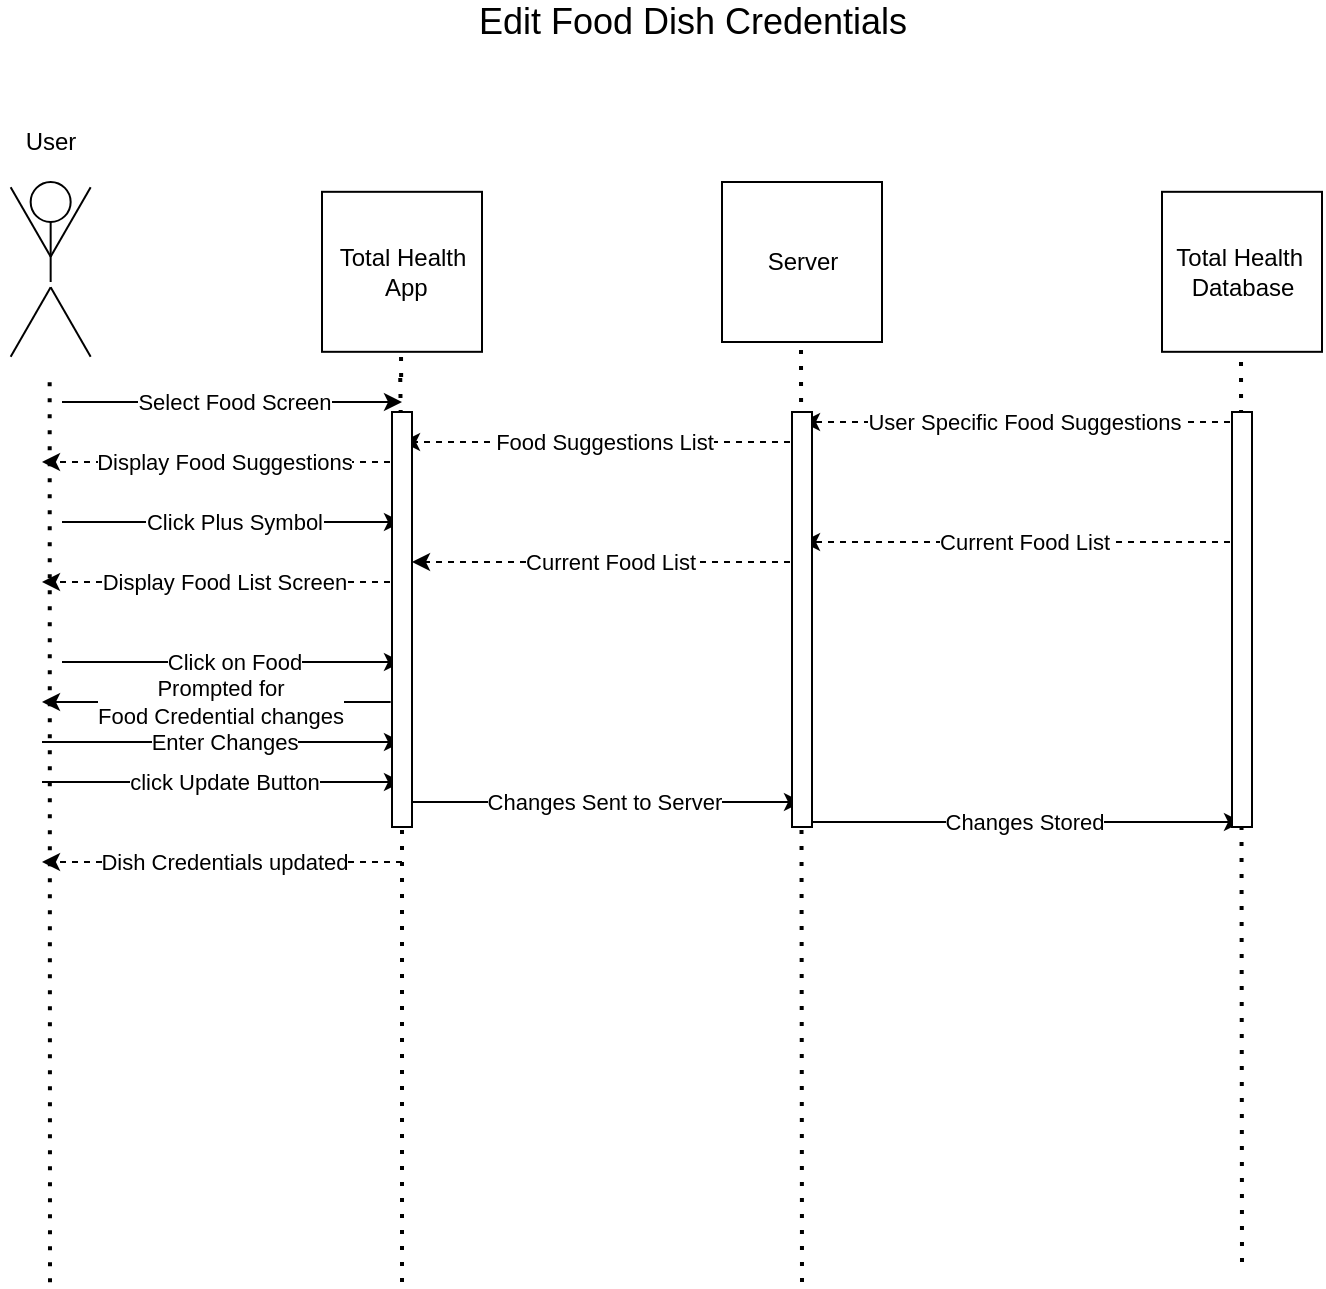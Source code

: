 <mxfile version="15.8.7" type="device"><diagram id="kgpKYQtTHZ0yAKxKKP6v" name="Page-1"><mxGraphModel dx="1102" dy="1025" grid="1" gridSize="10" guides="1" tooltips="1" connect="1" arrows="1" fold="1" page="1" pageScale="1" pageWidth="850" pageHeight="1100" math="0" shadow="0"><root><mxCell id="0"/><mxCell id="1" parent="0"/><mxCell id="N5KUABd3b0I9u3ZlMAbT-1" value="" style="group" vertex="1" connectable="0" parent="1"><mxGeometry x="80.0" y="150" width="48.66" height="89.821" as="geometry"/></mxCell><mxCell id="N5KUABd3b0I9u3ZlMAbT-2" value="" style="ellipse;whiteSpace=wrap;html=1;aspect=fixed;fillColor=none;" vertex="1" parent="N5KUABd3b0I9u3ZlMAbT-1"><mxGeometry x="14.33" width="20" height="20" as="geometry"/></mxCell><mxCell id="N5KUABd3b0I9u3ZlMAbT-3" value="" style="line;strokeWidth=1;direction=south;html=1;fillColor=none;" vertex="1" parent="N5KUABd3b0I9u3ZlMAbT-1"><mxGeometry x="19.33" y="20" width="10" height="30" as="geometry"/></mxCell><mxCell id="N5KUABd3b0I9u3ZlMAbT-4" value="" style="line;strokeWidth=1;direction=south;html=1;fillColor=none;rotation=30;" vertex="1" parent="N5KUABd3b0I9u3ZlMAbT-1"><mxGeometry x="9.33" y="50" width="10" height="40" as="geometry"/></mxCell><mxCell id="N5KUABd3b0I9u3ZlMAbT-5" value="" style="line;strokeWidth=1;direction=south;html=1;fillColor=none;rotation=-30;" vertex="1" parent="N5KUABd3b0I9u3ZlMAbT-1"><mxGeometry x="29.33" y="50" width="10" height="40" as="geometry"/></mxCell><mxCell id="N5KUABd3b0I9u3ZlMAbT-6" value="" style="line;strokeWidth=1;direction=south;html=1;fillColor=none;rotation=-150;" vertex="1" parent="N5KUABd3b0I9u3ZlMAbT-1"><mxGeometry x="29.33" y="-0.001" width="10" height="40" as="geometry"/></mxCell><mxCell id="N5KUABd3b0I9u3ZlMAbT-7" value="" style="line;strokeWidth=1;direction=south;html=1;fillColor=none;rotation=-210;" vertex="1" parent="N5KUABd3b0I9u3ZlMAbT-1"><mxGeometry x="9.33" y="-0.001" width="10" height="40" as="geometry"/></mxCell><mxCell id="N5KUABd3b0I9u3ZlMAbT-8" value="" style="whiteSpace=wrap;html=1;aspect=fixed;strokeWidth=1;fillColor=none;" vertex="1" parent="1"><mxGeometry x="240" y="154.91" width="80" height="80" as="geometry"/></mxCell><mxCell id="N5KUABd3b0I9u3ZlMAbT-9" value="" style="whiteSpace=wrap;html=1;aspect=fixed;strokeWidth=1;fillColor=none;" vertex="1" parent="1"><mxGeometry x="440" y="150" width="80" height="80" as="geometry"/></mxCell><mxCell id="N5KUABd3b0I9u3ZlMAbT-10" value="" style="whiteSpace=wrap;html=1;aspect=fixed;strokeWidth=1;fillColor=none;" vertex="1" parent="1"><mxGeometry x="660" y="154.91" width="80" height="80" as="geometry"/></mxCell><mxCell id="N5KUABd3b0I9u3ZlMAbT-11" value="" style="endArrow=none;dashed=1;html=1;dashPattern=1 3;strokeWidth=2;rounded=0;startArrow=none;" edge="1" parent="1"><mxGeometry width="50" height="50" relative="1" as="geometry"><mxPoint x="104" y="700.18" as="sourcePoint"/><mxPoint x="103.83" y="250.0" as="targetPoint"/></mxGeometry></mxCell><mxCell id="N5KUABd3b0I9u3ZlMAbT-12" value="" style="endArrow=none;dashed=1;html=1;dashPattern=1 3;strokeWidth=2;rounded=0;startArrow=none;" edge="1" parent="1"><mxGeometry width="50" height="50" relative="1" as="geometry"><mxPoint x="279.579" y="247.5" as="sourcePoint"/><mxPoint x="279.5" y="234.91" as="targetPoint"/></mxGeometry></mxCell><mxCell id="N5KUABd3b0I9u3ZlMAbT-13" value="" style="endArrow=none;dashed=1;html=1;dashPattern=1 3;strokeWidth=2;rounded=0;startArrow=none;" edge="1" parent="1"><mxGeometry width="50" height="50" relative="1" as="geometry"><mxPoint x="480" y="700" as="sourcePoint"/><mxPoint x="479.5" y="230" as="targetPoint"/></mxGeometry></mxCell><mxCell id="N5KUABd3b0I9u3ZlMAbT-14" value="" style="endArrow=none;dashed=1;html=1;dashPattern=1 3;strokeWidth=2;rounded=0;startArrow=none;" edge="1" parent="1"><mxGeometry width="50" height="50" relative="1" as="geometry"><mxPoint x="700" y="690" as="sourcePoint"/><mxPoint x="699.5" y="234.91" as="targetPoint"/></mxGeometry></mxCell><mxCell id="N5KUABd3b0I9u3ZlMAbT-15" value="Total Health&lt;br&gt;&amp;nbsp;App" style="text;html=1;resizable=0;autosize=1;align=center;verticalAlign=middle;points=[];fillColor=none;strokeColor=none;rounded=0;" vertex="1" parent="1"><mxGeometry x="240" y="179.91" width="80" height="30" as="geometry"/></mxCell><mxCell id="N5KUABd3b0I9u3ZlMAbT-16" value="Server" style="text;html=1;resizable=0;autosize=1;align=center;verticalAlign=middle;points=[];fillColor=none;strokeColor=none;rounded=0;" vertex="1" parent="1"><mxGeometry x="455" y="180" width="50" height="20" as="geometry"/></mxCell><mxCell id="N5KUABd3b0I9u3ZlMAbT-17" value="Total Health&amp;nbsp;&lt;br&gt;Database" style="text;html=1;resizable=0;autosize=1;align=center;verticalAlign=middle;points=[];fillColor=none;strokeColor=none;rounded=0;" vertex="1" parent="1"><mxGeometry x="660" y="179.91" width="80" height="30" as="geometry"/></mxCell><mxCell id="N5KUABd3b0I9u3ZlMAbT-18" value="User" style="text;html=1;resizable=0;autosize=1;align=center;verticalAlign=middle;points=[];fillColor=none;strokeColor=none;rounded=0;" vertex="1" parent="1"><mxGeometry x="84.33" y="120" width="40" height="20" as="geometry"/></mxCell><mxCell id="N5KUABd3b0I9u3ZlMAbT-19" value="" style="endArrow=classic;html=1;rounded=0;" edge="1" parent="1"><mxGeometry relative="1" as="geometry"><mxPoint x="110" y="260" as="sourcePoint"/><mxPoint x="280" y="260" as="targetPoint"/></mxGeometry></mxCell><mxCell id="N5KUABd3b0I9u3ZlMAbT-20" value="Select Food Screen" style="edgeLabel;resizable=0;html=1;align=center;verticalAlign=middle;strokeWidth=1;fillColor=none;" connectable="0" vertex="1" parent="N5KUABd3b0I9u3ZlMAbT-19"><mxGeometry relative="1" as="geometry"><mxPoint x="1" as="offset"/></mxGeometry></mxCell><mxCell id="N5KUABd3b0I9u3ZlMAbT-21" value="" style="endArrow=classic;html=1;rounded=0;dashed=1;" edge="1" parent="1"><mxGeometry relative="1" as="geometry"><mxPoint x="280" y="290" as="sourcePoint"/><mxPoint x="100" y="290" as="targetPoint"/></mxGeometry></mxCell><mxCell id="N5KUABd3b0I9u3ZlMAbT-22" value="Display Food Suggestions" style="edgeLabel;resizable=0;html=1;align=center;verticalAlign=middle;strokeWidth=1;fillColor=none;" connectable="0" vertex="1" parent="N5KUABd3b0I9u3ZlMAbT-21"><mxGeometry relative="1" as="geometry"><mxPoint x="1" as="offset"/></mxGeometry></mxCell><mxCell id="N5KUABd3b0I9u3ZlMAbT-23" value="" style="endArrow=none;dashed=1;html=1;dashPattern=1 3;strokeWidth=2;rounded=0;startArrow=none;" edge="1" parent="1" source="N5KUABd3b0I9u3ZlMAbT-58"><mxGeometry width="50" height="50" relative="1" as="geometry"><mxPoint x="280" y="700" as="sourcePoint"/><mxPoint x="280" y="290" as="targetPoint"/></mxGeometry></mxCell><mxCell id="N5KUABd3b0I9u3ZlMAbT-24" value="" style="endArrow=none;dashed=1;html=1;dashPattern=1 3;strokeWidth=2;rounded=0;startArrow=none;" edge="1" parent="1"><mxGeometry width="50" height="50" relative="1" as="geometry"><mxPoint x="279.672" y="290" as="sourcePoint"/><mxPoint x="279.115" y="247.5" as="targetPoint"/></mxGeometry></mxCell><mxCell id="N5KUABd3b0I9u3ZlMAbT-25" value="&lt;font style=&quot;font-size: 18px&quot;&gt;Edit Food Dish Credentials&lt;/font&gt;" style="text;html=1;resizable=0;autosize=1;align=center;verticalAlign=middle;points=[];fillColor=none;strokeColor=none;rounded=0;" vertex="1" parent="1"><mxGeometry x="310" y="60" width="230" height="20" as="geometry"/></mxCell><mxCell id="N5KUABd3b0I9u3ZlMAbT-26" value="" style="endArrow=classic;html=1;rounded=0;" edge="1" parent="1"><mxGeometry relative="1" as="geometry"><mxPoint x="110" y="320" as="sourcePoint"/><mxPoint x="280" y="320" as="targetPoint"/></mxGeometry></mxCell><mxCell id="N5KUABd3b0I9u3ZlMAbT-27" value="Click Plus Symbol" style="edgeLabel;resizable=0;html=1;align=center;verticalAlign=middle;strokeWidth=1;fillColor=none;" connectable="0" vertex="1" parent="N5KUABd3b0I9u3ZlMAbT-26"><mxGeometry relative="1" as="geometry"><mxPoint x="1" as="offset"/></mxGeometry></mxCell><mxCell id="N5KUABd3b0I9u3ZlMAbT-28" value="" style="endArrow=classic;html=1;rounded=0;dashed=1;" edge="1" parent="1"><mxGeometry relative="1" as="geometry"><mxPoint x="280" y="350" as="sourcePoint"/><mxPoint x="100" y="350" as="targetPoint"/></mxGeometry></mxCell><mxCell id="N5KUABd3b0I9u3ZlMAbT-29" value="Display Food List Screen" style="edgeLabel;resizable=0;html=1;align=center;verticalAlign=middle;strokeWidth=1;fillColor=none;" connectable="0" vertex="1" parent="N5KUABd3b0I9u3ZlMAbT-28"><mxGeometry relative="1" as="geometry"><mxPoint x="1" as="offset"/></mxGeometry></mxCell><mxCell id="N5KUABd3b0I9u3ZlMAbT-30" value="" style="endArrow=classic;html=1;rounded=0;" edge="1" parent="1"><mxGeometry relative="1" as="geometry"><mxPoint x="110" y="390" as="sourcePoint"/><mxPoint x="280" y="390" as="targetPoint"/></mxGeometry></mxCell><mxCell id="N5KUABd3b0I9u3ZlMAbT-31" value="Click on Food" style="edgeLabel;resizable=0;html=1;align=center;verticalAlign=middle;strokeWidth=1;fillColor=none;" connectable="0" vertex="1" parent="N5KUABd3b0I9u3ZlMAbT-30"><mxGeometry relative="1" as="geometry"><mxPoint x="1" as="offset"/></mxGeometry></mxCell><mxCell id="N5KUABd3b0I9u3ZlMAbT-32" value="" style="endArrow=classic;html=1;rounded=0;dashed=1;" edge="1" parent="1"><mxGeometry relative="1" as="geometry"><mxPoint x="700" y="270" as="sourcePoint"/><mxPoint x="480" y="270" as="targetPoint"/></mxGeometry></mxCell><mxCell id="N5KUABd3b0I9u3ZlMAbT-33" value="User Specific Food Suggestions" style="edgeLabel;resizable=0;html=1;align=center;verticalAlign=middle;strokeWidth=1;fillColor=none;" connectable="0" vertex="1" parent="N5KUABd3b0I9u3ZlMAbT-32"><mxGeometry relative="1" as="geometry"><mxPoint x="1" as="offset"/></mxGeometry></mxCell><mxCell id="N5KUABd3b0I9u3ZlMAbT-34" value="" style="endArrow=classic;html=1;rounded=0;dashed=1;" edge="1" parent="1"><mxGeometry relative="1" as="geometry"><mxPoint x="480" y="280" as="sourcePoint"/><mxPoint x="280" y="280" as="targetPoint"/></mxGeometry></mxCell><mxCell id="N5KUABd3b0I9u3ZlMAbT-35" value="Food Suggestions List" style="edgeLabel;resizable=0;html=1;align=center;verticalAlign=middle;strokeWidth=1;fillColor=none;" connectable="0" vertex="1" parent="N5KUABd3b0I9u3ZlMAbT-34"><mxGeometry relative="1" as="geometry"><mxPoint x="1" as="offset"/></mxGeometry></mxCell><mxCell id="N5KUABd3b0I9u3ZlMAbT-36" value="" style="endArrow=classic;html=1;rounded=0;dashed=1;" edge="1" parent="1"><mxGeometry relative="1" as="geometry"><mxPoint x="700" y="330" as="sourcePoint"/><mxPoint x="480" y="330" as="targetPoint"/></mxGeometry></mxCell><mxCell id="N5KUABd3b0I9u3ZlMAbT-37" value="Current Food List" style="edgeLabel;resizable=0;html=1;align=center;verticalAlign=middle;strokeWidth=1;fillColor=none;" connectable="0" vertex="1" parent="N5KUABd3b0I9u3ZlMAbT-36"><mxGeometry relative="1" as="geometry"><mxPoint x="1" as="offset"/></mxGeometry></mxCell><mxCell id="N5KUABd3b0I9u3ZlMAbT-38" value="" style="endArrow=classic;html=1;rounded=0;dashed=1;" edge="1" parent="1"><mxGeometry relative="1" as="geometry"><mxPoint x="480" y="340" as="sourcePoint"/><mxPoint x="285" y="340" as="targetPoint"/></mxGeometry></mxCell><mxCell id="N5KUABd3b0I9u3ZlMAbT-39" value="Current Food List" style="edgeLabel;resizable=0;html=1;align=center;verticalAlign=middle;strokeWidth=1;fillColor=none;" connectable="0" vertex="1" parent="N5KUABd3b0I9u3ZlMAbT-38"><mxGeometry relative="1" as="geometry"><mxPoint x="1" as="offset"/></mxGeometry></mxCell><mxCell id="N5KUABd3b0I9u3ZlMAbT-42" value="" style="endArrow=classic;html=1;rounded=0;" edge="1" parent="1"><mxGeometry relative="1" as="geometry"><mxPoint x="274.33" y="410" as="sourcePoint"/><mxPoint x="100" y="410" as="targetPoint"/></mxGeometry></mxCell><mxCell id="N5KUABd3b0I9u3ZlMAbT-43" value="Prompted for &lt;br&gt;Food Credential changes" style="edgeLabel;resizable=0;html=1;align=center;verticalAlign=middle;strokeWidth=1;fillColor=none;" connectable="0" vertex="1" parent="N5KUABd3b0I9u3ZlMAbT-42"><mxGeometry relative="1" as="geometry"><mxPoint x="1" as="offset"/></mxGeometry></mxCell><mxCell id="N5KUABd3b0I9u3ZlMAbT-44" value="" style="endArrow=classic;html=1;rounded=0;" edge="1" parent="1"><mxGeometry relative="1" as="geometry"><mxPoint x="100" y="430" as="sourcePoint"/><mxPoint x="280" y="430" as="targetPoint"/></mxGeometry></mxCell><mxCell id="N5KUABd3b0I9u3ZlMAbT-45" value="Enter Changes" style="edgeLabel;resizable=0;html=1;align=center;verticalAlign=middle;strokeWidth=1;fillColor=none;" connectable="0" vertex="1" parent="N5KUABd3b0I9u3ZlMAbT-44"><mxGeometry relative="1" as="geometry"><mxPoint x="1" as="offset"/></mxGeometry></mxCell><mxCell id="N5KUABd3b0I9u3ZlMAbT-46" value="" style="endArrow=classic;html=1;rounded=0;" edge="1" parent="1"><mxGeometry relative="1" as="geometry"><mxPoint x="100" y="450" as="sourcePoint"/><mxPoint x="280" y="450" as="targetPoint"/></mxGeometry></mxCell><mxCell id="N5KUABd3b0I9u3ZlMAbT-47" value="click Update Button" style="edgeLabel;resizable=0;html=1;align=center;verticalAlign=middle;strokeWidth=1;fillColor=none;" connectable="0" vertex="1" parent="N5KUABd3b0I9u3ZlMAbT-46"><mxGeometry relative="1" as="geometry"><mxPoint x="1" as="offset"/></mxGeometry></mxCell><mxCell id="N5KUABd3b0I9u3ZlMAbT-48" value="" style="endArrow=classic;html=1;rounded=0;dashed=1;" edge="1" parent="1"><mxGeometry relative="1" as="geometry"><mxPoint x="280" y="490" as="sourcePoint"/><mxPoint x="100" y="490" as="targetPoint"/></mxGeometry></mxCell><mxCell id="N5KUABd3b0I9u3ZlMAbT-49" value="Dish Credentials updated" style="edgeLabel;resizable=0;html=1;align=center;verticalAlign=middle;strokeWidth=1;fillColor=none;" connectable="0" vertex="1" parent="N5KUABd3b0I9u3ZlMAbT-48"><mxGeometry relative="1" as="geometry"><mxPoint x="1" as="offset"/></mxGeometry></mxCell><mxCell id="N5KUABd3b0I9u3ZlMAbT-50" value="" style="endArrow=classic;html=1;rounded=0;" edge="1" parent="1"><mxGeometry relative="1" as="geometry"><mxPoint x="280" y="460" as="sourcePoint"/><mxPoint x="480" y="460" as="targetPoint"/></mxGeometry></mxCell><mxCell id="N5KUABd3b0I9u3ZlMAbT-51" value="Changes Sent to Server" style="edgeLabel;resizable=0;html=1;align=center;verticalAlign=middle;strokeWidth=1;fillColor=none;" connectable="0" vertex="1" parent="N5KUABd3b0I9u3ZlMAbT-50"><mxGeometry relative="1" as="geometry"><mxPoint x="1" as="offset"/></mxGeometry></mxCell><mxCell id="N5KUABd3b0I9u3ZlMAbT-52" value="" style="endArrow=classic;html=1;rounded=0;" edge="1" parent="1"><mxGeometry relative="1" as="geometry"><mxPoint x="480" y="470" as="sourcePoint"/><mxPoint x="700" y="470" as="targetPoint"/></mxGeometry></mxCell><mxCell id="N5KUABd3b0I9u3ZlMAbT-53" value="Changes Stored" style="edgeLabel;resizable=0;html=1;align=center;verticalAlign=middle;strokeWidth=1;fillColor=none;" connectable="0" vertex="1" parent="N5KUABd3b0I9u3ZlMAbT-52"><mxGeometry relative="1" as="geometry"><mxPoint x="1" as="offset"/></mxGeometry></mxCell><mxCell id="N5KUABd3b0I9u3ZlMAbT-58" value="" style="rounded=0;whiteSpace=wrap;html=1;rotation=-90;" vertex="1" parent="1"><mxGeometry x="176.25" y="363.75" width="207.5" height="10" as="geometry"/></mxCell><mxCell id="N5KUABd3b0I9u3ZlMAbT-59" value="" style="endArrow=none;dashed=1;html=1;dashPattern=1 3;strokeWidth=2;rounded=0;" edge="1" parent="1" target="N5KUABd3b0I9u3ZlMAbT-58"><mxGeometry width="50" height="50" relative="1" as="geometry"><mxPoint x="280" y="700" as="sourcePoint"/><mxPoint x="280" y="290" as="targetPoint"/></mxGeometry></mxCell><mxCell id="N5KUABd3b0I9u3ZlMAbT-60" value="" style="rounded=0;whiteSpace=wrap;html=1;rotation=-90;" vertex="1" parent="1"><mxGeometry x="376.25" y="363.75" width="207.5" height="10" as="geometry"/></mxCell><mxCell id="N5KUABd3b0I9u3ZlMAbT-61" value="" style="rounded=0;whiteSpace=wrap;html=1;rotation=-90;" vertex="1" parent="1"><mxGeometry x="596.25" y="363.75" width="207.5" height="10" as="geometry"/></mxCell></root></mxGraphModel></diagram></mxfile>